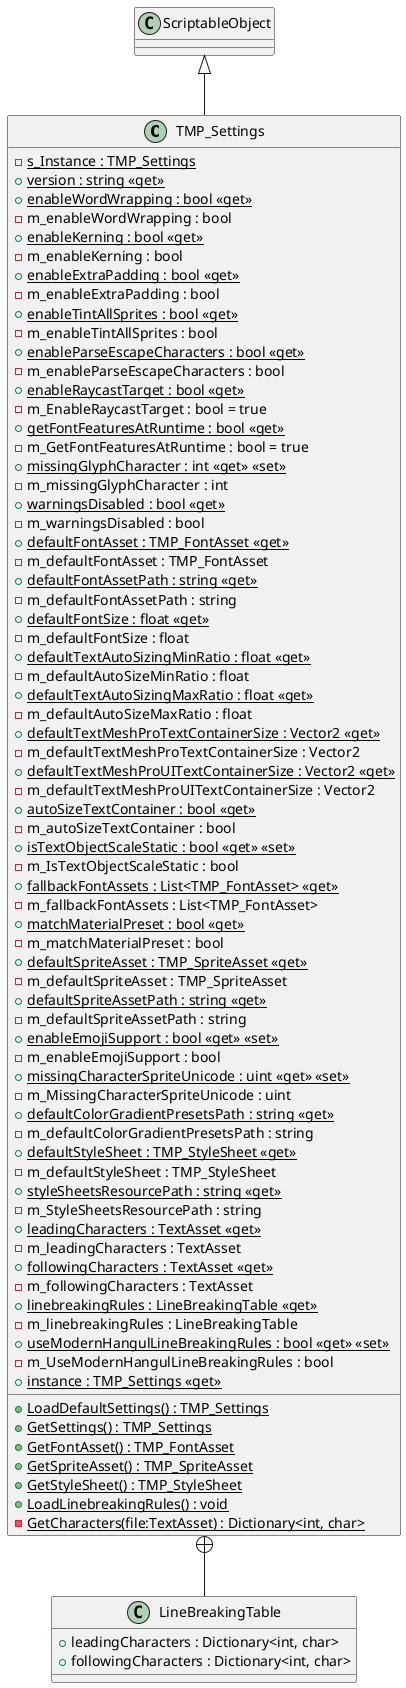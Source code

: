 @startuml
class TMP_Settings {
    - {static} s_Instance : TMP_Settings
    + {static} version : string <<get>>
    + {static} enableWordWrapping : bool <<get>>
    - m_enableWordWrapping : bool
    + {static} enableKerning : bool <<get>>
    - m_enableKerning : bool
    + {static} enableExtraPadding : bool <<get>>
    - m_enableExtraPadding : bool
    + {static} enableTintAllSprites : bool <<get>>
    - m_enableTintAllSprites : bool
    + {static} enableParseEscapeCharacters : bool <<get>>
    - m_enableParseEscapeCharacters : bool
    + {static} enableRaycastTarget : bool <<get>>
    - m_EnableRaycastTarget : bool = true
    + {static} getFontFeaturesAtRuntime : bool <<get>>
    - m_GetFontFeaturesAtRuntime : bool = true
    + {static} missingGlyphCharacter : int <<get>> <<set>>
    - m_missingGlyphCharacter : int
    + {static} warningsDisabled : bool <<get>>
    - m_warningsDisabled : bool
    + {static} defaultFontAsset : TMP_FontAsset <<get>>
    - m_defaultFontAsset : TMP_FontAsset
    + {static} defaultFontAssetPath : string <<get>>
    - m_defaultFontAssetPath : string
    + {static} defaultFontSize : float <<get>>
    - m_defaultFontSize : float
    + {static} defaultTextAutoSizingMinRatio : float <<get>>
    - m_defaultAutoSizeMinRatio : float
    + {static} defaultTextAutoSizingMaxRatio : float <<get>>
    - m_defaultAutoSizeMaxRatio : float
    + {static} defaultTextMeshProTextContainerSize : Vector2 <<get>>
    - m_defaultTextMeshProTextContainerSize : Vector2
    + {static} defaultTextMeshProUITextContainerSize : Vector2 <<get>>
    - m_defaultTextMeshProUITextContainerSize : Vector2
    + {static} autoSizeTextContainer : bool <<get>>
    - m_autoSizeTextContainer : bool
    + {static} isTextObjectScaleStatic : bool <<get>> <<set>>
    - m_IsTextObjectScaleStatic : bool
    + {static} fallbackFontAssets : List<TMP_FontAsset> <<get>>
    - m_fallbackFontAssets : List<TMP_FontAsset>
    + {static} matchMaterialPreset : bool <<get>>
    - m_matchMaterialPreset : bool
    + {static} defaultSpriteAsset : TMP_SpriteAsset <<get>>
    - m_defaultSpriteAsset : TMP_SpriteAsset
    + {static} defaultSpriteAssetPath : string <<get>>
    - m_defaultSpriteAssetPath : string
    + {static} enableEmojiSupport : bool <<get>> <<set>>
    - m_enableEmojiSupport : bool
    + {static} missingCharacterSpriteUnicode : uint <<get>> <<set>>
    - m_MissingCharacterSpriteUnicode : uint
    + {static} defaultColorGradientPresetsPath : string <<get>>
    - m_defaultColorGradientPresetsPath : string
    + {static} defaultStyleSheet : TMP_StyleSheet <<get>>
    - m_defaultStyleSheet : TMP_StyleSheet
    + {static} styleSheetsResourcePath : string <<get>>
    - m_StyleSheetsResourcePath : string
    + {static} leadingCharacters : TextAsset <<get>>
    - m_leadingCharacters : TextAsset
    + {static} followingCharacters : TextAsset <<get>>
    - m_followingCharacters : TextAsset
    + {static} linebreakingRules : LineBreakingTable <<get>>
    - m_linebreakingRules : LineBreakingTable
    + {static} useModernHangulLineBreakingRules : bool <<get>> <<set>>
    - m_UseModernHangulLineBreakingRules : bool
    + {static} instance : TMP_Settings <<get>>
    + {static} LoadDefaultSettings() : TMP_Settings
    + {static} GetSettings() : TMP_Settings
    + {static} GetFontAsset() : TMP_FontAsset
    + {static} GetSpriteAsset() : TMP_SpriteAsset
    + {static} GetStyleSheet() : TMP_StyleSheet
    + {static} LoadLinebreakingRules() : void
    - {static} GetCharacters(file:TextAsset) : Dictionary<int, char>
}
class LineBreakingTable {
    + leadingCharacters : Dictionary<int, char>
    + followingCharacters : Dictionary<int, char>
}
ScriptableObject <|-- TMP_Settings
TMP_Settings +-- LineBreakingTable
@enduml
